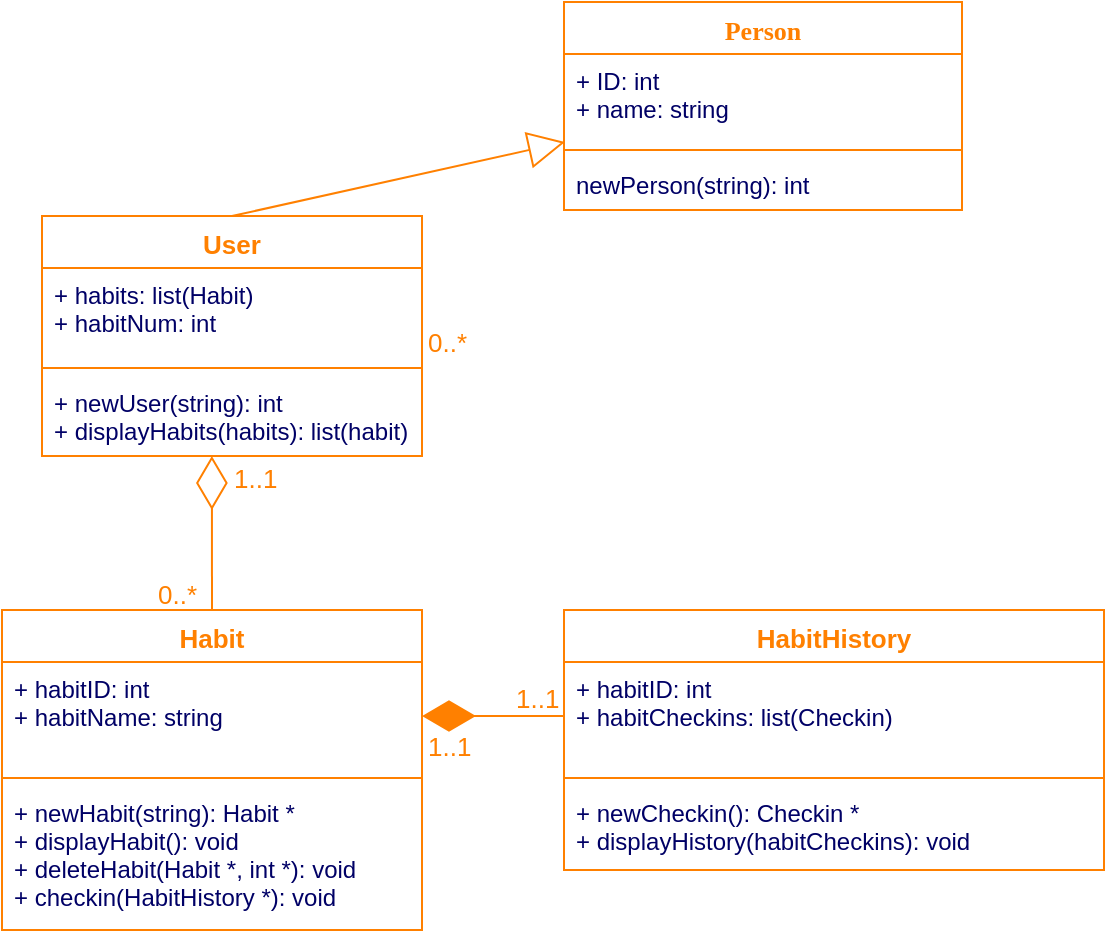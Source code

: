 <mxfile version="21.8.1" type="device">
  <diagram id="e50d5a8b-f89a-59a1-6115-5f8c8060d788" name="Page-1">
    <mxGraphModel dx="1050" dy="581" grid="0" gridSize="10" guides="1" tooltips="1" connect="1" arrows="1" fold="1" page="1" pageScale="1" pageWidth="1169" pageHeight="827" math="0" shadow="0">
      <root>
        <mxCell id="0" />
        <mxCell id="1" parent="0" />
        <mxCell id="41fe28ffb9dbdb2c-1" value="Habit" style="swimlane;fontStyle=1;align=center;verticalAlign=top;childLayout=stackLayout;horizontal=1;startSize=26;horizontalStack=0;resizeParent=1;resizeParentMax=0;resizeLast=0;collapsible=1;marginBottom=0;swimlaneFillColor=#ffffff;strokeColor=#FF8000;strokeWidth=1;fillColor=none;fontSize=13;fontColor=#FF8000;" parent="1" vertex="1">
          <mxGeometry x="140" y="345" width="210" height="160" as="geometry">
            <mxRectangle x="10" y="120" width="60" height="26" as="alternateBounds" />
          </mxGeometry>
        </mxCell>
        <mxCell id="41fe28ffb9dbdb2c-2" value="+ habitID: int&#xa;+ habitName: string" style="text;strokeColor=none;fillColor=none;align=left;verticalAlign=top;spacingLeft=4;spacingRight=4;overflow=hidden;rotatable=0;points=[[0,0.5],[1,0.5]];portConstraint=eastwest;fontColor=#000066;" parent="41fe28ffb9dbdb2c-1" vertex="1">
          <mxGeometry y="26" width="210" height="54" as="geometry" />
        </mxCell>
        <mxCell id="41fe28ffb9dbdb2c-3" value="" style="line;strokeWidth=1;fillColor=none;align=left;verticalAlign=middle;spacingTop=-1;spacingLeft=3;spacingRight=3;rotatable=0;labelPosition=right;points=[];portConstraint=eastwest;fontColor=#000066;strokeColor=#FF8000;" parent="41fe28ffb9dbdb2c-1" vertex="1">
          <mxGeometry y="80" width="210" height="8" as="geometry" />
        </mxCell>
        <mxCell id="41fe28ffb9dbdb2c-4" value="+ newHabit(string): Habit *&#xa;+ displayHabit(): void&#xa;+ deleteHabit(Habit *, int *): void&#xa;+ checkin(HabitHistory *): void" style="text;strokeColor=none;fillColor=none;align=left;verticalAlign=top;spacingLeft=4;spacingRight=4;overflow=hidden;rotatable=0;points=[[0,0.5],[1,0.5]];portConstraint=eastwest;fontColor=#000066;" parent="41fe28ffb9dbdb2c-1" vertex="1">
          <mxGeometry y="88" width="210" height="72" as="geometry" />
        </mxCell>
        <mxCell id="41fe28ffb9dbdb2c-8" value="" style="endArrow=diamondThin;endFill=0;endSize=24;html=1;strokeColor=#FF8000;fontSize=13;fontColor=#000066;exitX=0.5;exitY=0;entryX=0.447;entryY=1;entryPerimeter=0;" parent="1" source="41fe28ffb9dbdb2c-1" target="41fe28ffb9dbdb2c-25" edge="1">
          <mxGeometry width="160" relative="1" as="geometry">
            <mxPoint x="160" y="527" as="sourcePoint" />
            <mxPoint x="244" y="277" as="targetPoint" />
          </mxGeometry>
        </mxCell>
        <mxCell id="41fe28ffb9dbdb2c-9" value="" style="endArrow=diamondThin;endFill=1;endSize=24;html=1;strokeColor=#FF8000;fontSize=13;fontColor=#000066;exitX=0;exitY=0.5;" parent="1" source="41fe28ffb9dbdb2c-19" target="41fe28ffb9dbdb2c-2" edge="1">
          <mxGeometry width="160" relative="1" as="geometry">
            <mxPoint x="366" y="385" as="sourcePoint" />
            <mxPoint x="310" y="386" as="targetPoint" />
          </mxGeometry>
        </mxCell>
        <mxCell id="41fe28ffb9dbdb2c-10" value="1..1" style="text;html=1;resizable=0;points=[];autosize=1;align=left;verticalAlign=top;spacingTop=-4;fontSize=13;fontColor=#000066;" parent="1" vertex="1">
          <mxGeometry x="250" y="225" width="40" height="20" as="geometry" />
        </mxCell>
        <mxCell id="41fe28ffb9dbdb2c-11" value="0..*" style="text;html=1;resizable=0;points=[];autosize=1;align=left;verticalAlign=top;spacingTop=-4;fontSize=13;fontColor=#FF8000;" parent="1" vertex="1">
          <mxGeometry x="216" y="327" width="40" height="20" as="geometry" />
        </mxCell>
        <mxCell id="41fe28ffb9dbdb2c-12" value="1..1" style="text;html=1;resizable=0;points=[];autosize=1;align=left;verticalAlign=top;spacingTop=-4;fontSize=13;fontColor=#FF8000;" parent="1" vertex="1">
          <mxGeometry x="395" y="379" width="40" height="20" as="geometry" />
        </mxCell>
        <mxCell id="41fe28ffb9dbdb2c-13" value="1..1" style="text;html=1;resizable=0;points=[];autosize=1;align=left;verticalAlign=top;spacingTop=-4;fontSize=13;fontColor=#FF8000;" parent="1" vertex="1">
          <mxGeometry x="351" y="403" width="40" height="20" as="geometry" />
        </mxCell>
        <mxCell id="41fe28ffb9dbdb2c-18" value="HabitHistory" style="swimlane;fontStyle=1;align=center;verticalAlign=top;childLayout=stackLayout;horizontal=1;startSize=26;horizontalStack=0;resizeParent=1;resizeParentMax=0;resizeLast=0;collapsible=1;marginBottom=0;swimlaneFillColor=#ffffff;strokeColor=#FF8000;strokeWidth=1;fillColor=none;fontSize=13;fontColor=#FF8000;" parent="1" vertex="1">
          <mxGeometry x="421" y="345" width="270" height="130" as="geometry" />
        </mxCell>
        <mxCell id="41fe28ffb9dbdb2c-19" value="+ habitID: int&#xa;+ habitCheckins: list(Checkin)" style="text;strokeColor=none;fillColor=none;align=left;verticalAlign=top;spacingLeft=4;spacingRight=4;overflow=hidden;rotatable=0;points=[[0,0.5],[1,0.5]];portConstraint=eastwest;fontColor=#000066;" parent="41fe28ffb9dbdb2c-18" vertex="1">
          <mxGeometry y="26" width="270" height="54" as="geometry" />
        </mxCell>
        <mxCell id="41fe28ffb9dbdb2c-20" value="" style="line;strokeWidth=1;fillColor=none;align=left;verticalAlign=middle;spacingTop=-1;spacingLeft=3;spacingRight=3;rotatable=0;labelPosition=right;points=[];portConstraint=eastwest;fontColor=#000066;strokeColor=#FF8000;" parent="41fe28ffb9dbdb2c-18" vertex="1">
          <mxGeometry y="80" width="270" height="8" as="geometry" />
        </mxCell>
        <mxCell id="41fe28ffb9dbdb2c-21" value="+ newCheckin(): Checkin *&#xa;+ displayHistory(habitCheckins): void" style="text;strokeColor=none;fillColor=none;align=left;verticalAlign=top;spacingLeft=4;spacingRight=4;overflow=hidden;rotatable=0;points=[[0,0.5],[1,0.5]];portConstraint=eastwest;fontColor=#000066;" parent="41fe28ffb9dbdb2c-18" vertex="1">
          <mxGeometry y="88" width="270" height="42" as="geometry" />
        </mxCell>
        <mxCell id="41fe28ffb9dbdb2c-22" value="User" style="swimlane;fontStyle=1;align=center;verticalAlign=top;childLayout=stackLayout;horizontal=1;startSize=26;horizontalStack=0;resizeParent=1;resizeParentMax=0;resizeLast=0;collapsible=1;marginBottom=0;swimlaneFillColor=#ffffff;strokeColor=#FF8000;strokeWidth=1;fillColor=none;fontSize=13;fontColor=#FF8000;" parent="1" vertex="1">
          <mxGeometry x="160" y="148" width="190" height="120" as="geometry" />
        </mxCell>
        <mxCell id="41fe28ffb9dbdb2c-23" value="+ habits: list(Habit)&#xa;+ habitNum: int" style="text;strokeColor=none;fillColor=none;align=left;verticalAlign=top;spacingLeft=4;spacingRight=4;overflow=hidden;rotatable=0;points=[[0,0.5],[1,0.5]];portConstraint=eastwest;fontColor=#000066;" parent="41fe28ffb9dbdb2c-22" vertex="1">
          <mxGeometry y="26" width="190" height="46" as="geometry" />
        </mxCell>
        <mxCell id="41fe28ffb9dbdb2c-24" value="" style="line;strokeWidth=1;fillColor=none;align=left;verticalAlign=middle;spacingTop=-1;spacingLeft=3;spacingRight=3;rotatable=0;labelPosition=right;points=[];portConstraint=eastwest;fontColor=#000066;strokeColor=#FF8000;" parent="41fe28ffb9dbdb2c-22" vertex="1">
          <mxGeometry y="72" width="190" height="8" as="geometry" />
        </mxCell>
        <mxCell id="41fe28ffb9dbdb2c-25" value="+ newUser(string): int&#xa;+ displayHabits(habits): list(habit)" style="text;strokeColor=none;fillColor=none;align=left;verticalAlign=top;spacingLeft=4;spacingRight=4;overflow=hidden;rotatable=0;points=[[0,0.5],[1,0.5]];portConstraint=eastwest;fontColor=#000066;" parent="41fe28ffb9dbdb2c-22" vertex="1">
          <mxGeometry y="80" width="190" height="40" as="geometry" />
        </mxCell>
        <mxCell id="41fe28ffb9dbdb2c-33" value="1..1" style="text;html=1;resizable=0;points=[];autosize=1;align=left;verticalAlign=top;spacingTop=-4;fontSize=13;fontColor=#FF8000;" parent="1" vertex="1">
          <mxGeometry x="254" y="269" width="40" height="20" as="geometry" />
        </mxCell>
        <mxCell id="41fe28ffb9dbdb2c-37" value="" style="endArrow=block;endSize=16;endFill=0;html=1;strokeColor=#FF8000;fontSize=13;fontColor=#000066;exitX=0.5;exitY=0;" parent="1" source="41fe28ffb9dbdb2c-22" target="2743ce97418336eb-2" edge="1">
          <mxGeometry width="160" relative="1" as="geometry">
            <mxPoint x="390" y="237" as="sourcePoint" />
            <mxPoint x="420" y="86" as="targetPoint" />
          </mxGeometry>
        </mxCell>
        <mxCell id="41fe28ffb9dbdb2c-44" value="0..*" style="text;html=1;resizable=0;points=[];autosize=1;align=left;verticalAlign=top;spacingTop=-4;fontSize=13;fontColor=#FF8000;" parent="1" vertex="1">
          <mxGeometry x="351" y="201" width="40" height="20" as="geometry" />
        </mxCell>
        <mxCell id="2743ce97418336eb-1" value="Person" style="swimlane;fontStyle=1;align=center;verticalAlign=top;childLayout=stackLayout;horizontal=1;startSize=26;horizontalStack=0;resizeParent=1;resizeParentMax=0;resizeLast=0;collapsible=1;marginBottom=0;swimlaneFillColor=#ffffff;strokeColor=#FF8000;fillColor=#ffffff;fontFamily=Tahoma;fontSize=13;fontColor=#FF8000;" parent="1" vertex="1">
          <mxGeometry x="421" y="41" width="199" height="104" as="geometry" />
        </mxCell>
        <mxCell id="2743ce97418336eb-2" value="+ ID: int&#xa;+ name: string" style="text;strokeColor=none;fillColor=none;align=left;verticalAlign=top;spacingLeft=4;spacingRight=4;overflow=hidden;rotatable=0;points=[[0,0.5],[1,0.5]];portConstraint=eastwest;fontColor=#000066;" parent="2743ce97418336eb-1" vertex="1">
          <mxGeometry y="26" width="199" height="44" as="geometry" />
        </mxCell>
        <mxCell id="2743ce97418336eb-3" value="" style="line;strokeWidth=1;fillColor=none;align=left;verticalAlign=middle;spacingTop=-1;spacingLeft=3;spacingRight=3;rotatable=0;labelPosition=right;points=[];portConstraint=eastwest;fontColor=#FF8000;strokeColor=#FF8000;" parent="2743ce97418336eb-1" vertex="1">
          <mxGeometry y="70" width="199" height="8" as="geometry" />
        </mxCell>
        <mxCell id="2743ce97418336eb-4" value="newPerson(string): int" style="text;strokeColor=none;fillColor=none;align=left;verticalAlign=top;spacingLeft=4;spacingRight=4;overflow=hidden;rotatable=0;points=[[0,0.5],[1,0.5]];portConstraint=eastwest;fontColor=#000066;" parent="2743ce97418336eb-1" vertex="1">
          <mxGeometry y="78" width="199" height="26" as="geometry" />
        </mxCell>
      </root>
    </mxGraphModel>
  </diagram>
</mxfile>
